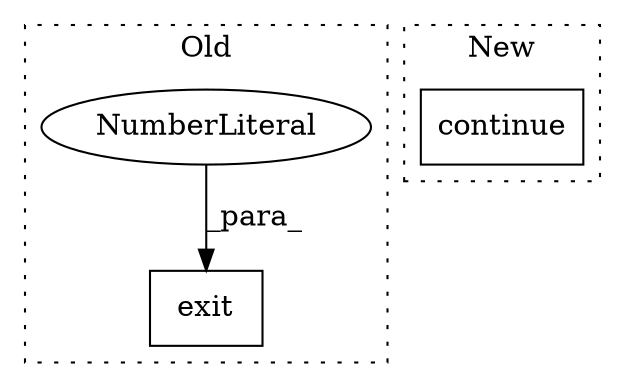 digraph G {
subgraph cluster0 {
1 [label="exit" a="32" s="441,447" l="5,1" shape="box"];
3 [label="NumberLiteral" a="34" s="446" l="1" shape="ellipse"];
label = "Old";
style="dotted";
}
subgraph cluster1 {
2 [label="continue" a="18" s="752" l="9" shape="box"];
label = "New";
style="dotted";
}
3 -> 1 [label="_para_"];
}